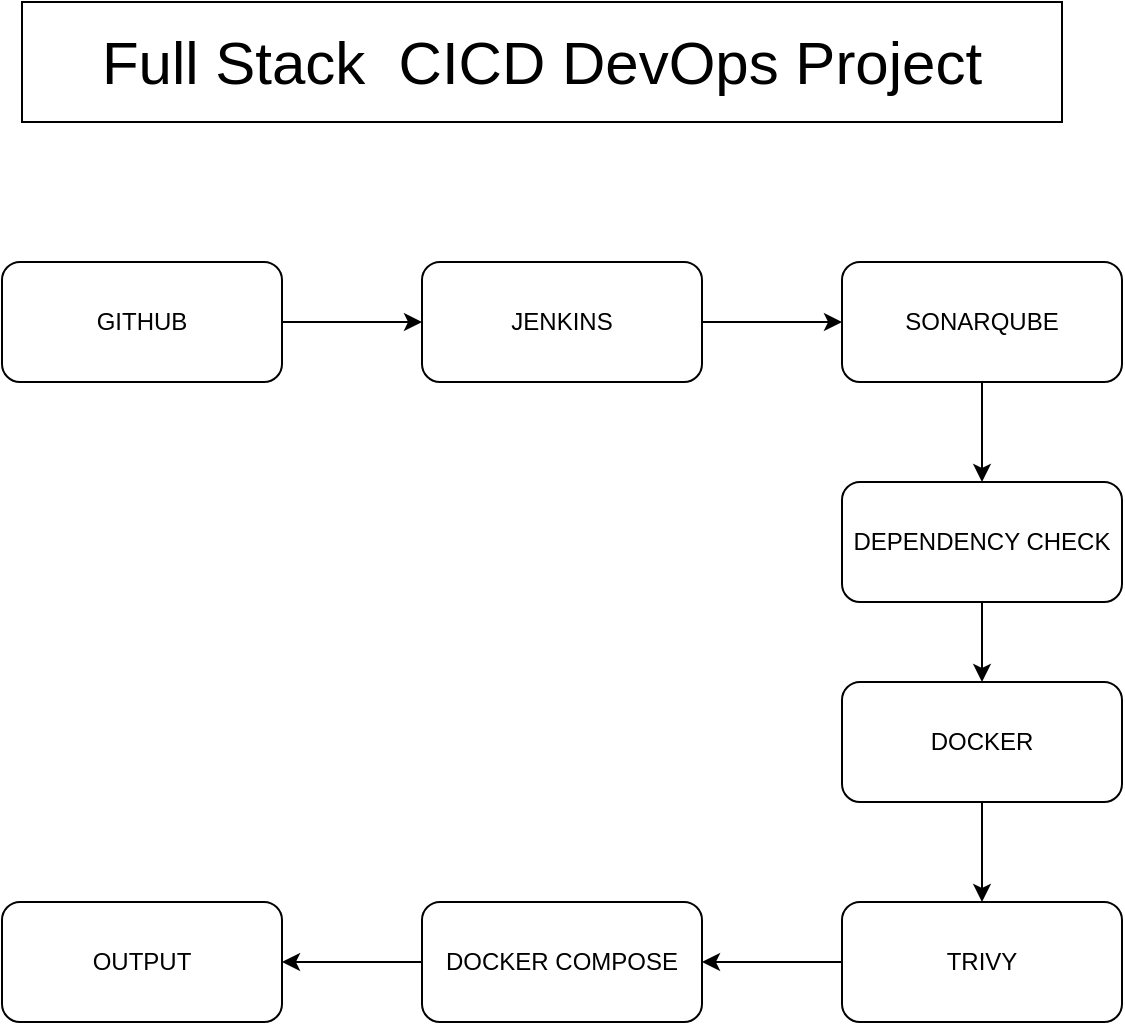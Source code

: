 <mxfile version="24.7.8">
  <diagram name="Page-1" id="gdYsprZCVtb4z1ZikIHO">
    <mxGraphModel dx="1050" dy="621" grid="1" gridSize="10" guides="1" tooltips="1" connect="1" arrows="1" fold="1" page="1" pageScale="1" pageWidth="850" pageHeight="1100" math="0" shadow="0">
      <root>
        <mxCell id="0" />
        <mxCell id="1" parent="0" />
        <mxCell id="piIFDiPW13_Zl1LAGOmQ-1" value="&lt;font style=&quot;font-size: 30px;&quot;&gt;Full Stack&amp;nbsp; CICD DevOps Project&lt;/font&gt;" style="rounded=0;whiteSpace=wrap;html=1;" vertex="1" parent="1">
          <mxGeometry x="180" y="40" width="520" height="60" as="geometry" />
        </mxCell>
        <mxCell id="piIFDiPW13_Zl1LAGOmQ-4" style="edgeStyle=orthogonalEdgeStyle;rounded=0;orthogonalLoop=1;jettySize=auto;html=1;entryX=0;entryY=0.5;entryDx=0;entryDy=0;" edge="1" parent="1" source="piIFDiPW13_Zl1LAGOmQ-2" target="piIFDiPW13_Zl1LAGOmQ-3">
          <mxGeometry relative="1" as="geometry" />
        </mxCell>
        <mxCell id="piIFDiPW13_Zl1LAGOmQ-2" value="GITHUB" style="rounded=1;whiteSpace=wrap;html=1;" vertex="1" parent="1">
          <mxGeometry x="170" y="170" width="140" height="60" as="geometry" />
        </mxCell>
        <mxCell id="piIFDiPW13_Zl1LAGOmQ-10" style="edgeStyle=orthogonalEdgeStyle;rounded=0;orthogonalLoop=1;jettySize=auto;html=1;" edge="1" parent="1" source="piIFDiPW13_Zl1LAGOmQ-3" target="piIFDiPW13_Zl1LAGOmQ-5">
          <mxGeometry relative="1" as="geometry" />
        </mxCell>
        <mxCell id="piIFDiPW13_Zl1LAGOmQ-3" value="JENKINS" style="rounded=1;whiteSpace=wrap;html=1;" vertex="1" parent="1">
          <mxGeometry x="380" y="170" width="140" height="60" as="geometry" />
        </mxCell>
        <mxCell id="piIFDiPW13_Zl1LAGOmQ-16" style="edgeStyle=orthogonalEdgeStyle;rounded=0;orthogonalLoop=1;jettySize=auto;html=1;exitX=0.5;exitY=1;exitDx=0;exitDy=0;entryX=0.5;entryY=0;entryDx=0;entryDy=0;" edge="1" parent="1" source="piIFDiPW13_Zl1LAGOmQ-5" target="piIFDiPW13_Zl1LAGOmQ-11">
          <mxGeometry relative="1" as="geometry" />
        </mxCell>
        <mxCell id="piIFDiPW13_Zl1LAGOmQ-5" value="SONARQUBE" style="rounded=1;whiteSpace=wrap;html=1;" vertex="1" parent="1">
          <mxGeometry x="590" y="170" width="140" height="60" as="geometry" />
        </mxCell>
        <mxCell id="piIFDiPW13_Zl1LAGOmQ-17" style="edgeStyle=orthogonalEdgeStyle;rounded=0;orthogonalLoop=1;jettySize=auto;html=1;exitX=0.5;exitY=1;exitDx=0;exitDy=0;entryX=0.5;entryY=0;entryDx=0;entryDy=0;" edge="1" parent="1" source="piIFDiPW13_Zl1LAGOmQ-11" target="piIFDiPW13_Zl1LAGOmQ-12">
          <mxGeometry relative="1" as="geometry" />
        </mxCell>
        <mxCell id="piIFDiPW13_Zl1LAGOmQ-11" value="DEPENDENCY CHECK" style="rounded=1;whiteSpace=wrap;html=1;" vertex="1" parent="1">
          <mxGeometry x="590" y="280" width="140" height="60" as="geometry" />
        </mxCell>
        <mxCell id="piIFDiPW13_Zl1LAGOmQ-18" style="edgeStyle=orthogonalEdgeStyle;rounded=0;orthogonalLoop=1;jettySize=auto;html=1;exitX=0.5;exitY=1;exitDx=0;exitDy=0;entryX=0.5;entryY=0;entryDx=0;entryDy=0;" edge="1" parent="1" source="piIFDiPW13_Zl1LAGOmQ-12" target="piIFDiPW13_Zl1LAGOmQ-13">
          <mxGeometry relative="1" as="geometry" />
        </mxCell>
        <mxCell id="piIFDiPW13_Zl1LAGOmQ-12" value="DOCKER" style="rounded=1;whiteSpace=wrap;html=1;" vertex="1" parent="1">
          <mxGeometry x="590" y="380" width="140" height="60" as="geometry" />
        </mxCell>
        <mxCell id="piIFDiPW13_Zl1LAGOmQ-19" style="edgeStyle=orthogonalEdgeStyle;rounded=0;orthogonalLoop=1;jettySize=auto;html=1;entryX=1;entryY=0.5;entryDx=0;entryDy=0;" edge="1" parent="1" source="piIFDiPW13_Zl1LAGOmQ-13" target="piIFDiPW13_Zl1LAGOmQ-14">
          <mxGeometry relative="1" as="geometry" />
        </mxCell>
        <mxCell id="piIFDiPW13_Zl1LAGOmQ-13" value="TRIVY" style="rounded=1;whiteSpace=wrap;html=1;" vertex="1" parent="1">
          <mxGeometry x="590" y="490" width="140" height="60" as="geometry" />
        </mxCell>
        <mxCell id="piIFDiPW13_Zl1LAGOmQ-20" style="edgeStyle=orthogonalEdgeStyle;rounded=0;orthogonalLoop=1;jettySize=auto;html=1;" edge="1" parent="1" source="piIFDiPW13_Zl1LAGOmQ-14" target="piIFDiPW13_Zl1LAGOmQ-15">
          <mxGeometry relative="1" as="geometry" />
        </mxCell>
        <mxCell id="piIFDiPW13_Zl1LAGOmQ-14" value="DOCKER COMPOSE" style="rounded=1;whiteSpace=wrap;html=1;" vertex="1" parent="1">
          <mxGeometry x="380" y="490" width="140" height="60" as="geometry" />
        </mxCell>
        <mxCell id="piIFDiPW13_Zl1LAGOmQ-15" value="OUTPUT" style="rounded=1;whiteSpace=wrap;html=1;" vertex="1" parent="1">
          <mxGeometry x="170" y="490" width="140" height="60" as="geometry" />
        </mxCell>
      </root>
    </mxGraphModel>
  </diagram>
</mxfile>
